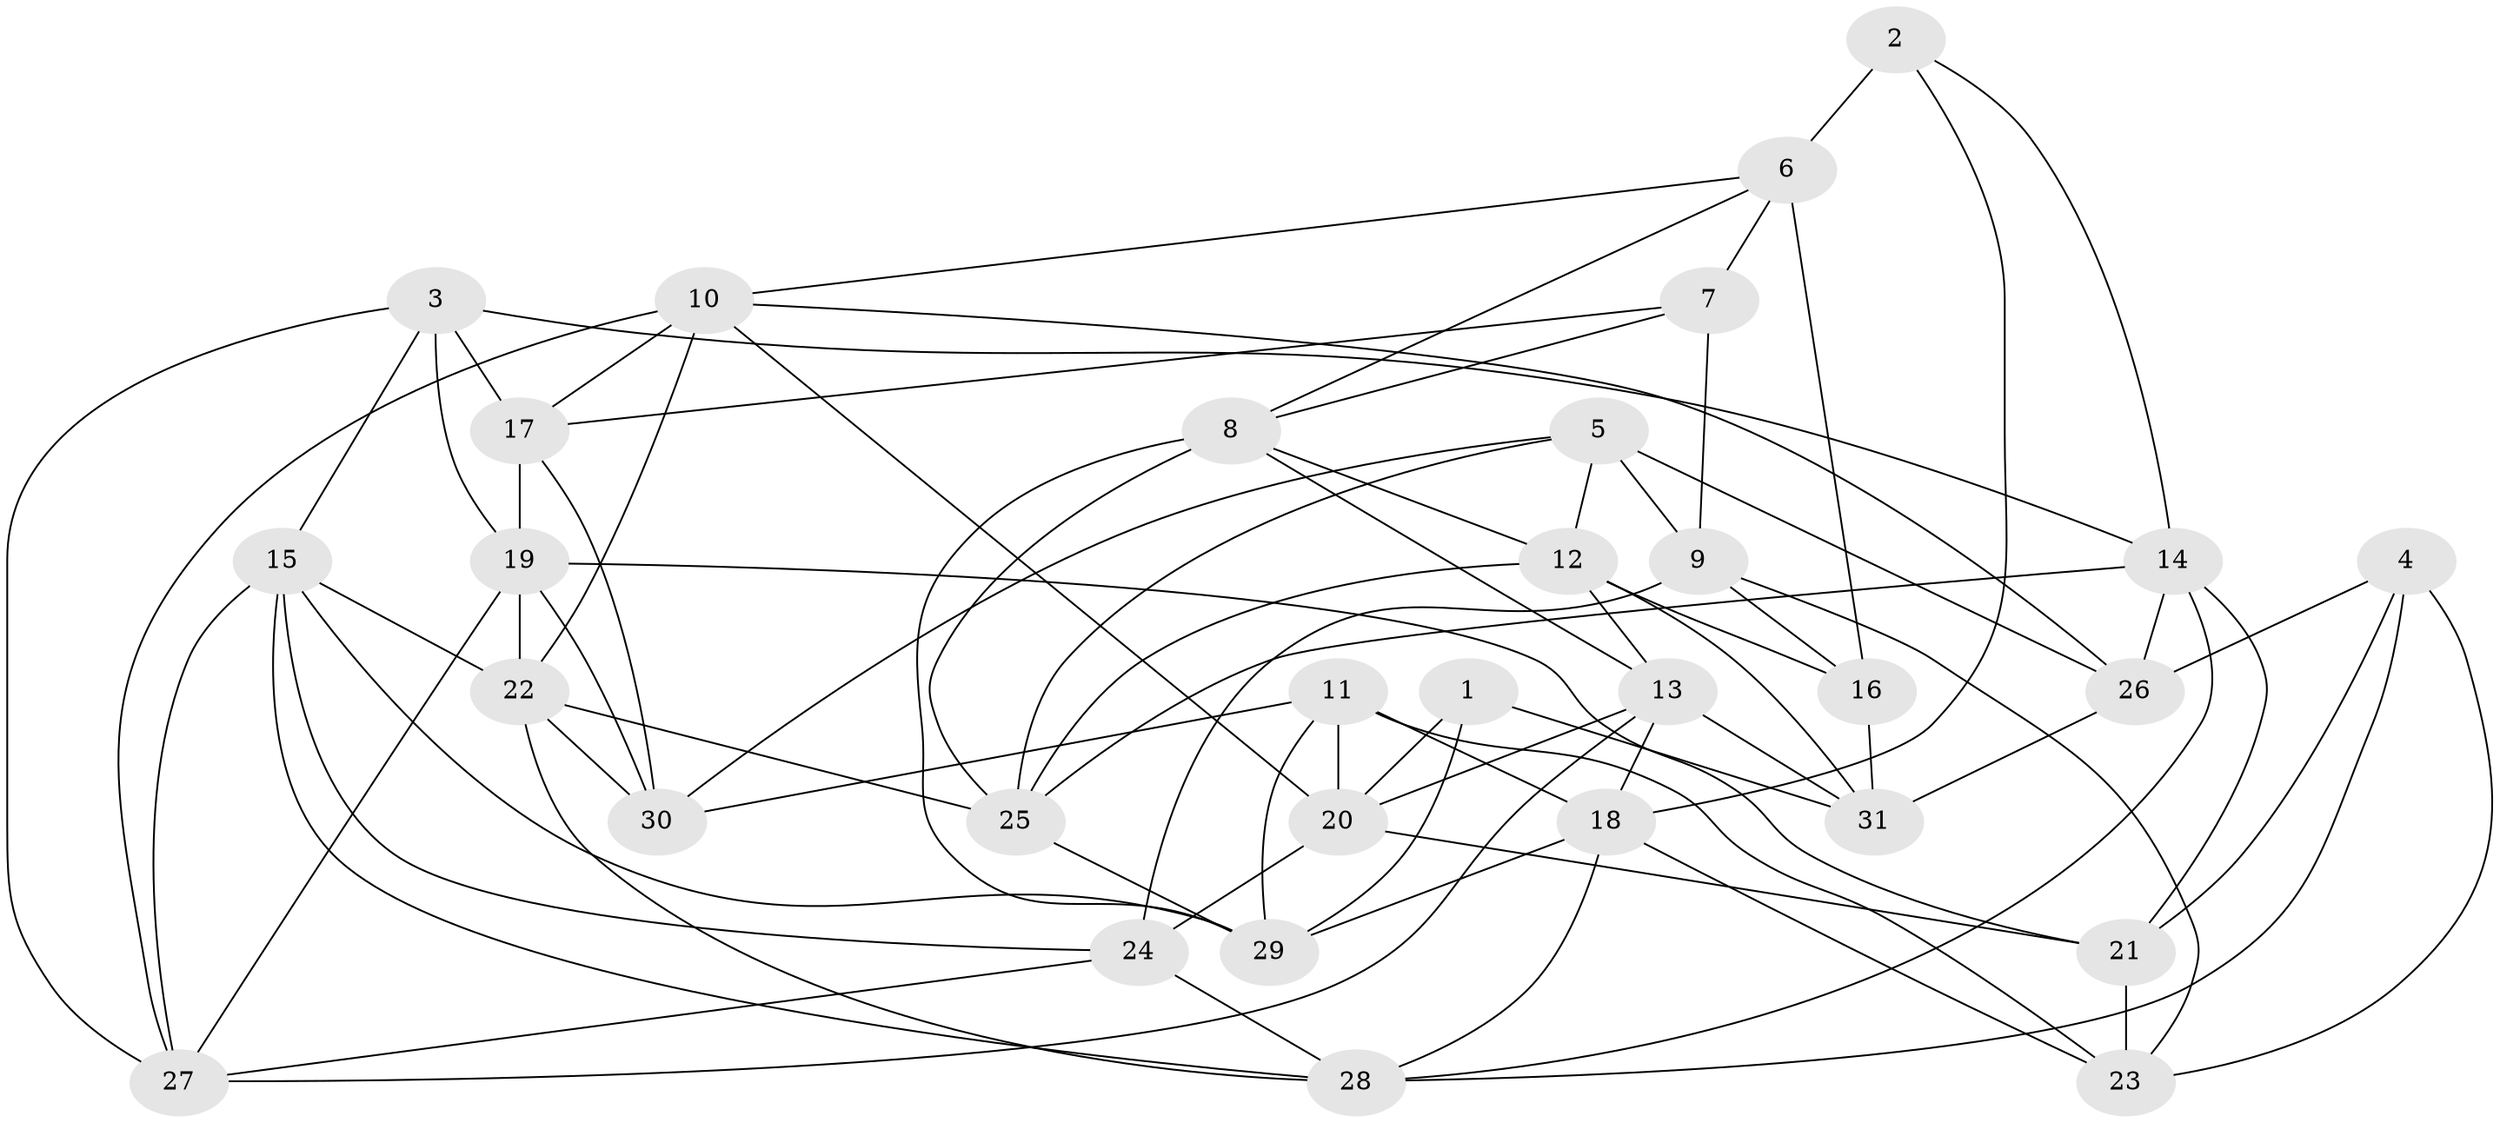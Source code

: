 // original degree distribution, {4: 1.0}
// Generated by graph-tools (version 1.1) at 2025/50/03/09/25 03:50:56]
// undirected, 31 vertices, 81 edges
graph export_dot {
graph [start="1"]
  node [color=gray90,style=filled];
  1;
  2;
  3;
  4;
  5;
  6;
  7;
  8;
  9;
  10;
  11;
  12;
  13;
  14;
  15;
  16;
  17;
  18;
  19;
  20;
  21;
  22;
  23;
  24;
  25;
  26;
  27;
  28;
  29;
  30;
  31;
  1 -- 20 [weight=1.0];
  1 -- 29 [weight=1.0];
  1 -- 31 [weight=2.0];
  2 -- 6 [weight=2.0];
  2 -- 14 [weight=1.0];
  2 -- 18 [weight=1.0];
  3 -- 14 [weight=1.0];
  3 -- 15 [weight=1.0];
  3 -- 17 [weight=2.0];
  3 -- 19 [weight=1.0];
  3 -- 27 [weight=1.0];
  4 -- 21 [weight=1.0];
  4 -- 23 [weight=1.0];
  4 -- 26 [weight=1.0];
  4 -- 28 [weight=1.0];
  5 -- 9 [weight=1.0];
  5 -- 12 [weight=1.0];
  5 -- 25 [weight=1.0];
  5 -- 26 [weight=2.0];
  5 -- 30 [weight=1.0];
  6 -- 7 [weight=1.0];
  6 -- 8 [weight=1.0];
  6 -- 10 [weight=1.0];
  6 -- 16 [weight=1.0];
  7 -- 8 [weight=1.0];
  7 -- 9 [weight=1.0];
  7 -- 17 [weight=1.0];
  8 -- 12 [weight=1.0];
  8 -- 13 [weight=1.0];
  8 -- 25 [weight=1.0];
  8 -- 29 [weight=1.0];
  9 -- 16 [weight=1.0];
  9 -- 23 [weight=1.0];
  9 -- 24 [weight=2.0];
  10 -- 17 [weight=1.0];
  10 -- 20 [weight=1.0];
  10 -- 22 [weight=1.0];
  10 -- 26 [weight=1.0];
  10 -- 27 [weight=1.0];
  11 -- 18 [weight=1.0];
  11 -- 20 [weight=1.0];
  11 -- 23 [weight=1.0];
  11 -- 29 [weight=1.0];
  11 -- 30 [weight=2.0];
  12 -- 13 [weight=1.0];
  12 -- 16 [weight=1.0];
  12 -- 25 [weight=1.0];
  12 -- 31 [weight=1.0];
  13 -- 18 [weight=1.0];
  13 -- 20 [weight=1.0];
  13 -- 27 [weight=1.0];
  13 -- 31 [weight=1.0];
  14 -- 21 [weight=1.0];
  14 -- 25 [weight=1.0];
  14 -- 26 [weight=1.0];
  14 -- 28 [weight=1.0];
  15 -- 22 [weight=1.0];
  15 -- 24 [weight=1.0];
  15 -- 27 [weight=1.0];
  15 -- 28 [weight=1.0];
  15 -- 29 [weight=1.0];
  16 -- 31 [weight=1.0];
  17 -- 19 [weight=1.0];
  17 -- 30 [weight=1.0];
  18 -- 23 [weight=1.0];
  18 -- 28 [weight=1.0];
  18 -- 29 [weight=1.0];
  19 -- 21 [weight=1.0];
  19 -- 22 [weight=1.0];
  19 -- 27 [weight=1.0];
  19 -- 30 [weight=1.0];
  20 -- 21 [weight=1.0];
  20 -- 24 [weight=1.0];
  21 -- 23 [weight=2.0];
  22 -- 25 [weight=1.0];
  22 -- 28 [weight=1.0];
  22 -- 30 [weight=1.0];
  24 -- 27 [weight=1.0];
  24 -- 28 [weight=1.0];
  25 -- 29 [weight=1.0];
  26 -- 31 [weight=1.0];
}
